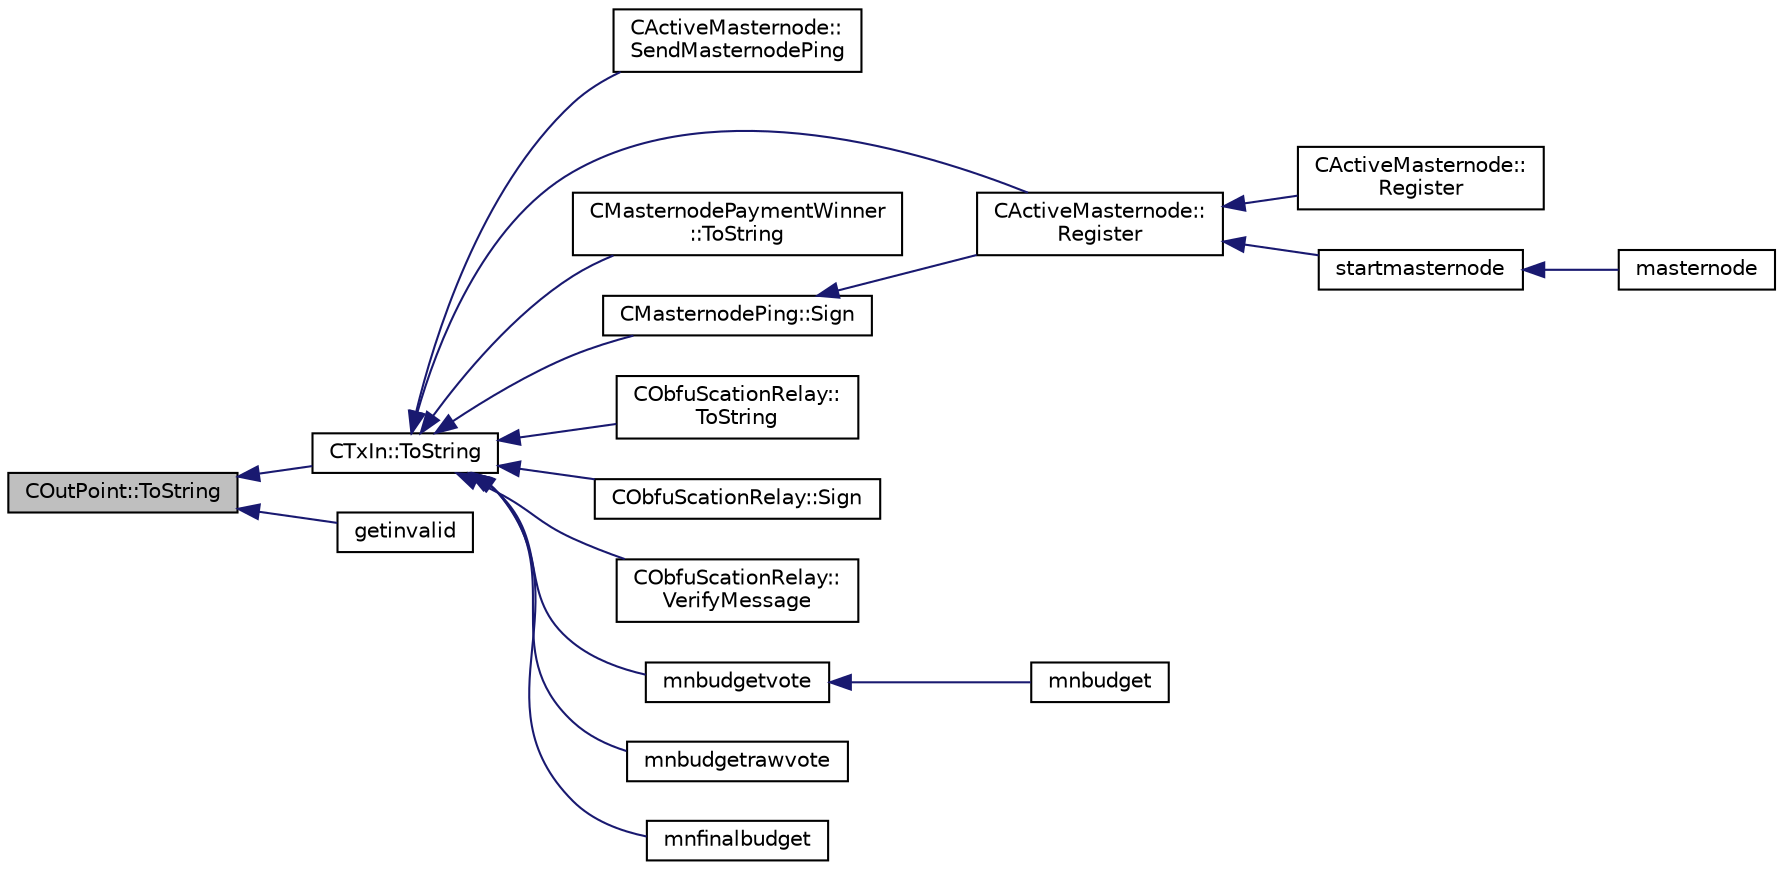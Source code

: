 digraph "COutPoint::ToString"
{
  edge [fontname="Helvetica",fontsize="10",labelfontname="Helvetica",labelfontsize="10"];
  node [fontname="Helvetica",fontsize="10",shape=record];
  rankdir="LR";
  Node46 [label="COutPoint::ToString",height=0.2,width=0.4,color="black", fillcolor="grey75", style="filled", fontcolor="black"];
  Node46 -> Node47 [dir="back",color="midnightblue",fontsize="10",style="solid",fontname="Helvetica"];
  Node47 [label="CTxIn::ToString",height=0.2,width=0.4,color="black", fillcolor="white", style="filled",URL="$class_c_tx_in.html#a9f3dcba8a979ca7007448f8ad1d3c4c1"];
  Node47 -> Node48 [dir="back",color="midnightblue",fontsize="10",style="solid",fontname="Helvetica"];
  Node48 [label="CActiveMasternode::\lSendMasternodePing",height=0.2,width=0.4,color="black", fillcolor="white", style="filled",URL="$class_c_active_masternode.html#ae30a82106f2c0b6875344e39e49393c2",tooltip="Ping Masternode. "];
  Node47 -> Node49 [dir="back",color="midnightblue",fontsize="10",style="solid",fontname="Helvetica"];
  Node49 [label="CActiveMasternode::\lRegister",height=0.2,width=0.4,color="black", fillcolor="white", style="filled",URL="$class_c_active_masternode.html#ac53ffe35960cdf312e813de5942a9584",tooltip="Register any Masternode. "];
  Node49 -> Node50 [dir="back",color="midnightblue",fontsize="10",style="solid",fontname="Helvetica"];
  Node50 [label="CActiveMasternode::\lRegister",height=0.2,width=0.4,color="black", fillcolor="white", style="filled",URL="$class_c_active_masternode.html#a99e26870efec1ea98738cda1a5a85702",tooltip="Register remote Masternode. "];
  Node49 -> Node51 [dir="back",color="midnightblue",fontsize="10",style="solid",fontname="Helvetica"];
  Node51 [label="startmasternode",height=0.2,width=0.4,color="black", fillcolor="white", style="filled",URL="$rpcmasternode_8cpp.html#ab37c9f565d5d9dbb3e695422e3474b00"];
  Node51 -> Node52 [dir="back",color="midnightblue",fontsize="10",style="solid",fontname="Helvetica"];
  Node52 [label="masternode",height=0.2,width=0.4,color="black", fillcolor="white", style="filled",URL="$rpcmasternode_8cpp.html#a30609e443aeb47c29ed0878d16b1b5e1"];
  Node47 -> Node53 [dir="back",color="midnightblue",fontsize="10",style="solid",fontname="Helvetica"];
  Node53 [label="CMasternodePaymentWinner\l::ToString",height=0.2,width=0.4,color="black", fillcolor="white", style="filled",URL="$class_c_masternode_payment_winner.html#a188f4b487f9481bdcc6d5b052793512e"];
  Node47 -> Node54 [dir="back",color="midnightblue",fontsize="10",style="solid",fontname="Helvetica"];
  Node54 [label="CMasternodePing::Sign",height=0.2,width=0.4,color="black", fillcolor="white", style="filled",URL="$class_c_masternode_ping.html#afa3eb82ae9457cc135089d83ae7719ea"];
  Node54 -> Node49 [dir="back",color="midnightblue",fontsize="10",style="solid",fontname="Helvetica"];
  Node47 -> Node55 [dir="back",color="midnightblue",fontsize="10",style="solid",fontname="Helvetica"];
  Node55 [label="CObfuScationRelay::\lToString",height=0.2,width=0.4,color="black", fillcolor="white", style="filled",URL="$class_c_obfu_scation_relay.html#a193896557689f778a5381ea8dc7e66b8"];
  Node47 -> Node56 [dir="back",color="midnightblue",fontsize="10",style="solid",fontname="Helvetica"];
  Node56 [label="CObfuScationRelay::Sign",height=0.2,width=0.4,color="black", fillcolor="white", style="filled",URL="$class_c_obfu_scation_relay.html#a6a0c143f5d9536a64bcb1745d2011761"];
  Node47 -> Node57 [dir="back",color="midnightblue",fontsize="10",style="solid",fontname="Helvetica"];
  Node57 [label="CObfuScationRelay::\lVerifyMessage",height=0.2,width=0.4,color="black", fillcolor="white", style="filled",URL="$class_c_obfu_scation_relay.html#aa76fd65563c22d322350e09b2b876e9d"];
  Node47 -> Node58 [dir="back",color="midnightblue",fontsize="10",style="solid",fontname="Helvetica"];
  Node58 [label="mnbudgetvote",height=0.2,width=0.4,color="black", fillcolor="white", style="filled",URL="$rpcmasternode-budget_8cpp.html#a56da074ff2f33c0ef53bb451c67c0761"];
  Node58 -> Node59 [dir="back",color="midnightblue",fontsize="10",style="solid",fontname="Helvetica"];
  Node59 [label="mnbudget",height=0.2,width=0.4,color="black", fillcolor="white", style="filled",URL="$rpcmasternode-budget_8cpp.html#aeabbf924be4d2ce4bedb28a394e1fc6b"];
  Node47 -> Node60 [dir="back",color="midnightblue",fontsize="10",style="solid",fontname="Helvetica"];
  Node60 [label="mnbudgetrawvote",height=0.2,width=0.4,color="black", fillcolor="white", style="filled",URL="$rpcmasternode-budget_8cpp.html#a3ae70ddb7080492d70c053fdf06320f7"];
  Node47 -> Node61 [dir="back",color="midnightblue",fontsize="10",style="solid",fontname="Helvetica"];
  Node61 [label="mnfinalbudget",height=0.2,width=0.4,color="black", fillcolor="white", style="filled",URL="$rpcmasternode-budget_8cpp.html#a9377cde49f5b62904aafb46d7d3c5e7c"];
  Node46 -> Node62 [dir="back",color="midnightblue",fontsize="10",style="solid",fontname="Helvetica"];
  Node62 [label="getinvalid",height=0.2,width=0.4,color="black", fillcolor="white", style="filled",URL="$rpcblockchain_8cpp.html#a1a8c56576372cf3e61515c4b7b55e60f"];
}
